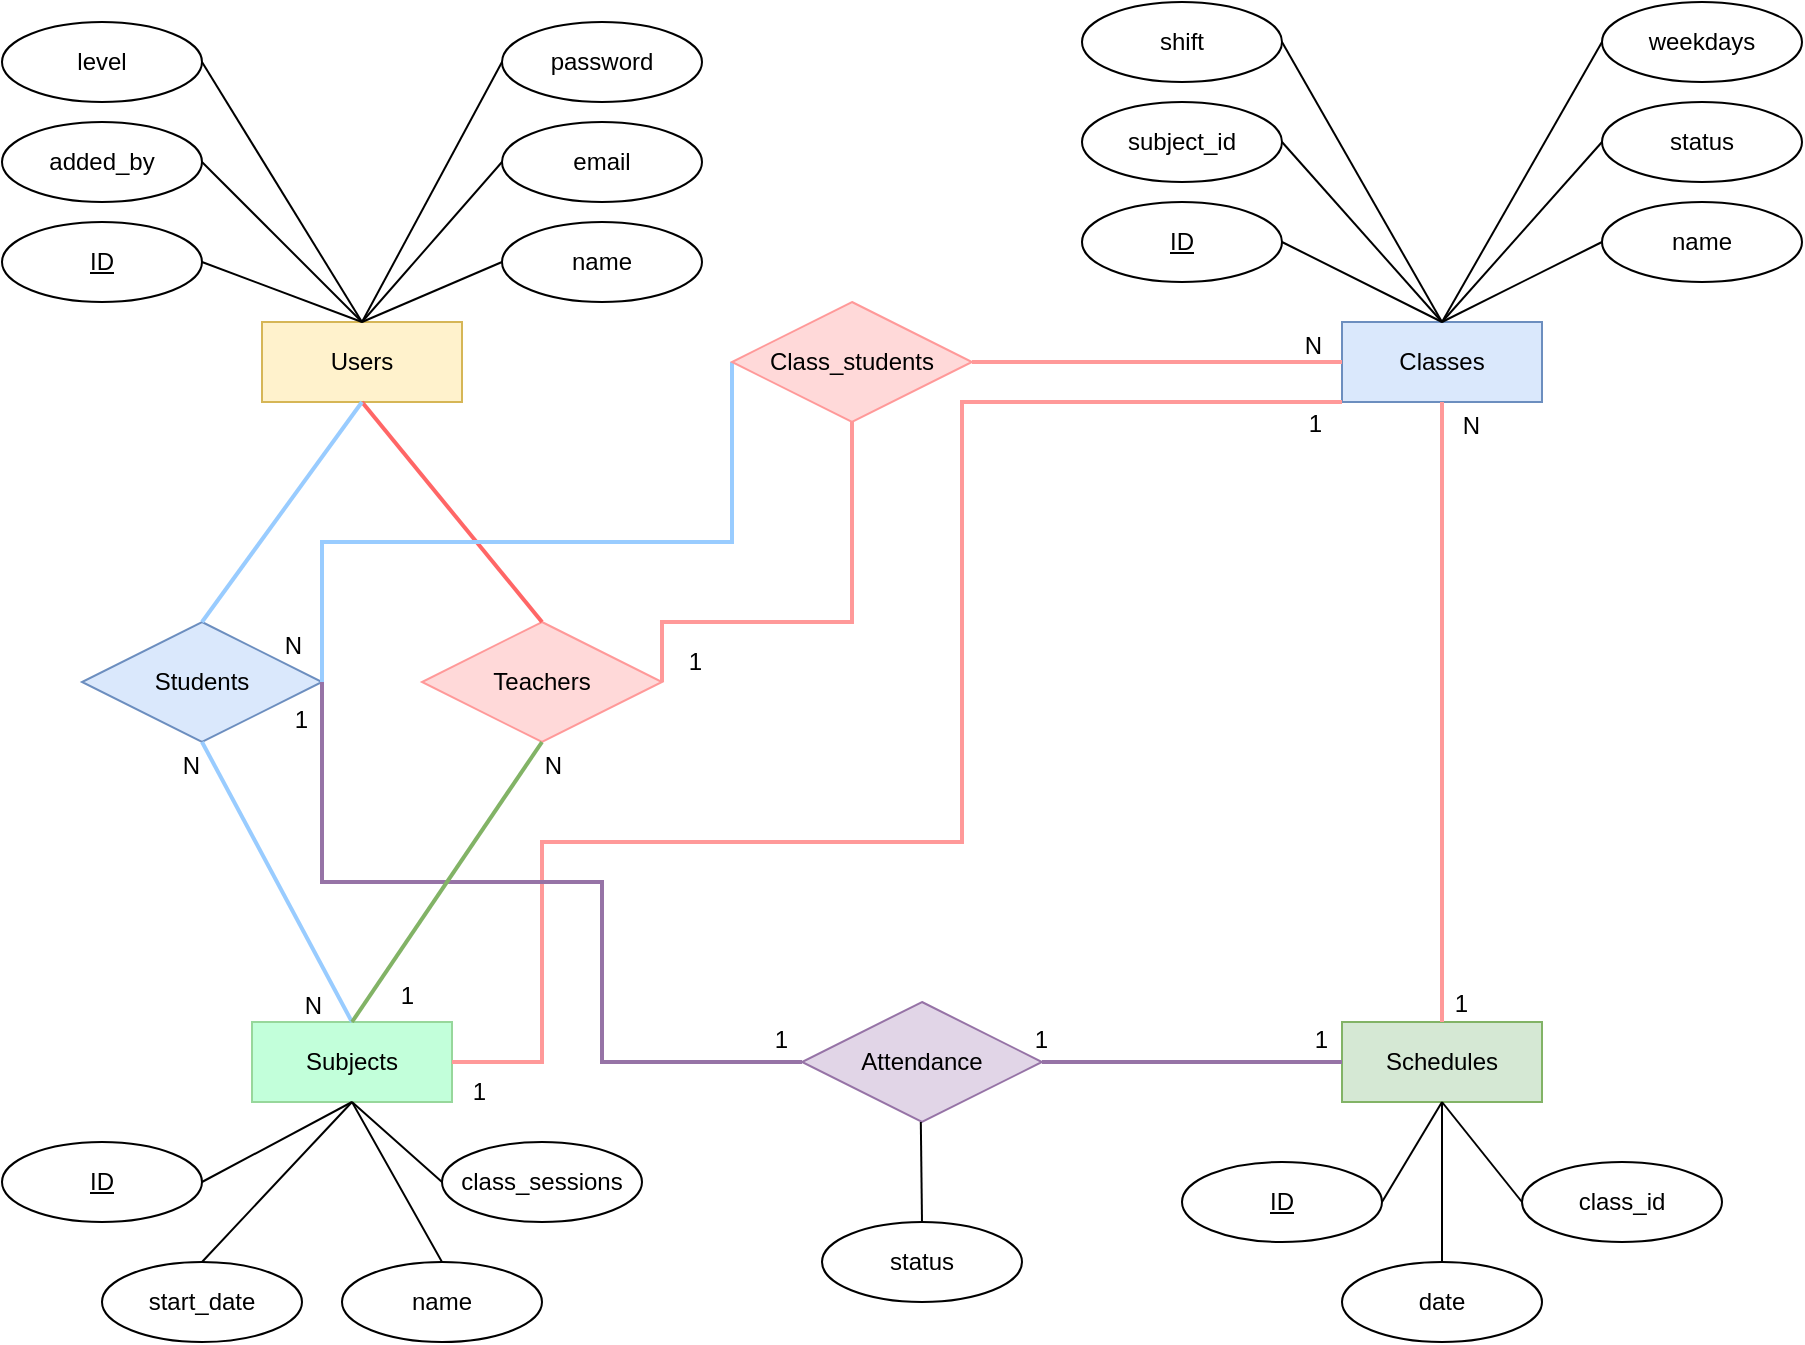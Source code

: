 <mxfile version="20.3.0" type="device" pages="2"><diagram id="RVS4vTHo4e1mxzvXsNul" name="Trang-1"><mxGraphModel dx="1342" dy="697" grid="1" gridSize="10" guides="1" tooltips="1" connect="1" arrows="1" fold="1" page="1" pageScale="1" pageWidth="1169" pageHeight="827" math="0" shadow="0"><root><mxCell id="0"/><mxCell id="1" parent="0"/><mxCell id="qyqNuD9nH8HEJMJyF9cg-1" value="Users" style="whiteSpace=wrap;html=1;align=center;fillColor=#fff2cc;strokeColor=#d6b656;" parent="1" vertex="1"><mxGeometry x="350" y="250" width="100" height="40" as="geometry"/></mxCell><mxCell id="qyqNuD9nH8HEJMJyF9cg-4" value="ID" style="ellipse;whiteSpace=wrap;html=1;align=center;fontStyle=4;" parent="1" vertex="1"><mxGeometry x="220" y="200" width="100" height="40" as="geometry"/></mxCell><mxCell id="qyqNuD9nH8HEJMJyF9cg-5" value="" style="endArrow=none;html=1;rounded=0;exitX=1;exitY=0.5;exitDx=0;exitDy=0;entryX=0.5;entryY=0;entryDx=0;entryDy=0;" parent="1" source="qyqNuD9nH8HEJMJyF9cg-4" target="qyqNuD9nH8HEJMJyF9cg-1" edge="1"><mxGeometry relative="1" as="geometry"><mxPoint x="500" y="370" as="sourcePoint"/><mxPoint x="660" y="370" as="targetPoint"/></mxGeometry></mxCell><mxCell id="qyqNuD9nH8HEJMJyF9cg-7" value="name" style="ellipse;whiteSpace=wrap;html=1;align=center;" parent="1" vertex="1"><mxGeometry x="470" y="200" width="100" height="40" as="geometry"/></mxCell><mxCell id="qyqNuD9nH8HEJMJyF9cg-8" value="email" style="ellipse;whiteSpace=wrap;html=1;align=center;" parent="1" vertex="1"><mxGeometry x="470" y="150" width="100" height="40" as="geometry"/></mxCell><mxCell id="qyqNuD9nH8HEJMJyF9cg-9" value="password" style="ellipse;whiteSpace=wrap;html=1;align=center;" parent="1" vertex="1"><mxGeometry x="470" y="100" width="100" height="40" as="geometry"/></mxCell><mxCell id="qyqNuD9nH8HEJMJyF9cg-10" value="level" style="ellipse;whiteSpace=wrap;html=1;align=center;" parent="1" vertex="1"><mxGeometry x="220" y="100" width="100" height="40" as="geometry"/></mxCell><mxCell id="qyqNuD9nH8HEJMJyF9cg-11" value="added_by" style="ellipse;whiteSpace=wrap;html=1;align=center;" parent="1" vertex="1"><mxGeometry x="220" y="150" width="100" height="40" as="geometry"/></mxCell><mxCell id="qyqNuD9nH8HEJMJyF9cg-12" value="" style="endArrow=none;html=1;rounded=0;exitX=1;exitY=0.5;exitDx=0;exitDy=0;entryX=0.5;entryY=0;entryDx=0;entryDy=0;" parent="1" source="qyqNuD9nH8HEJMJyF9cg-11" target="qyqNuD9nH8HEJMJyF9cg-1" edge="1"><mxGeometry relative="1" as="geometry"><mxPoint x="500" y="370" as="sourcePoint"/><mxPoint x="660" y="370" as="targetPoint"/></mxGeometry></mxCell><mxCell id="qyqNuD9nH8HEJMJyF9cg-13" value="" style="endArrow=none;html=1;rounded=0;exitX=1;exitY=0.5;exitDx=0;exitDy=0;entryX=0.5;entryY=0;entryDx=0;entryDy=0;" parent="1" source="qyqNuD9nH8HEJMJyF9cg-10" target="qyqNuD9nH8HEJMJyF9cg-1" edge="1"><mxGeometry relative="1" as="geometry"><mxPoint x="500" y="370" as="sourcePoint"/><mxPoint x="660" y="370" as="targetPoint"/></mxGeometry></mxCell><mxCell id="qyqNuD9nH8HEJMJyF9cg-14" value="" style="endArrow=none;html=1;rounded=0;exitX=0;exitY=0.5;exitDx=0;exitDy=0;entryX=0.5;entryY=0;entryDx=0;entryDy=0;" parent="1" source="qyqNuD9nH8HEJMJyF9cg-9" target="qyqNuD9nH8HEJMJyF9cg-1" edge="1"><mxGeometry relative="1" as="geometry"><mxPoint x="500" y="370" as="sourcePoint"/><mxPoint x="660" y="370" as="targetPoint"/></mxGeometry></mxCell><mxCell id="qyqNuD9nH8HEJMJyF9cg-15" value="" style="endArrow=none;html=1;rounded=0;exitX=0.5;exitY=0;exitDx=0;exitDy=0;entryX=0;entryY=0.5;entryDx=0;entryDy=0;" parent="1" source="qyqNuD9nH8HEJMJyF9cg-1" target="qyqNuD9nH8HEJMJyF9cg-8" edge="1"><mxGeometry relative="1" as="geometry"><mxPoint x="500" y="370" as="sourcePoint"/><mxPoint x="660" y="370" as="targetPoint"/></mxGeometry></mxCell><mxCell id="qyqNuD9nH8HEJMJyF9cg-16" value="" style="endArrow=none;html=1;rounded=0;exitX=0.5;exitY=0;exitDx=0;exitDy=0;entryX=0;entryY=0.5;entryDx=0;entryDy=0;" parent="1" source="qyqNuD9nH8HEJMJyF9cg-1" target="qyqNuD9nH8HEJMJyF9cg-7" edge="1"><mxGeometry relative="1" as="geometry"><mxPoint x="500" y="370" as="sourcePoint"/><mxPoint x="660" y="370" as="targetPoint"/></mxGeometry></mxCell><mxCell id="qyqNuD9nH8HEJMJyF9cg-18" value="Classes" style="whiteSpace=wrap;html=1;align=center;fillColor=#dae8fc;strokeColor=#6c8ebf;" parent="1" vertex="1"><mxGeometry x="890" y="250" width="100" height="40" as="geometry"/></mxCell><mxCell id="qyqNuD9nH8HEJMJyF9cg-19" value="ID" style="ellipse;whiteSpace=wrap;html=1;align=center;fontStyle=4;" parent="1" vertex="1"><mxGeometry x="760" y="190" width="100" height="40" as="geometry"/></mxCell><mxCell id="qyqNuD9nH8HEJMJyF9cg-20" value="" style="endArrow=none;html=1;rounded=0;exitX=1;exitY=0.5;exitDx=0;exitDy=0;entryX=0.5;entryY=0;entryDx=0;entryDy=0;" parent="1" source="qyqNuD9nH8HEJMJyF9cg-19" target="qyqNuD9nH8HEJMJyF9cg-18" edge="1"><mxGeometry relative="1" as="geometry"><mxPoint x="1040" y="370" as="sourcePoint"/><mxPoint x="1200" y="370" as="targetPoint"/></mxGeometry></mxCell><mxCell id="qyqNuD9nH8HEJMJyF9cg-21" value="name" style="ellipse;whiteSpace=wrap;html=1;align=center;" parent="1" vertex="1"><mxGeometry x="1020" y="190" width="100" height="40" as="geometry"/></mxCell><mxCell id="qyqNuD9nH8HEJMJyF9cg-22" value="status" style="ellipse;whiteSpace=wrap;html=1;align=center;" parent="1" vertex="1"><mxGeometry x="1020" y="140" width="100" height="40" as="geometry"/></mxCell><mxCell id="qyqNuD9nH8HEJMJyF9cg-23" value="weekdays" style="ellipse;whiteSpace=wrap;html=1;align=center;" parent="1" vertex="1"><mxGeometry x="1020" y="90" width="100" height="40" as="geometry"/></mxCell><mxCell id="qyqNuD9nH8HEJMJyF9cg-24" value="shift" style="ellipse;whiteSpace=wrap;html=1;align=center;" parent="1" vertex="1"><mxGeometry x="760" y="90" width="100" height="40" as="geometry"/></mxCell><mxCell id="qyqNuD9nH8HEJMJyF9cg-25" value="subject_id" style="ellipse;whiteSpace=wrap;html=1;align=center;" parent="1" vertex="1"><mxGeometry x="760" y="140" width="100" height="40" as="geometry"/></mxCell><mxCell id="qyqNuD9nH8HEJMJyF9cg-26" value="" style="endArrow=none;html=1;rounded=0;exitX=1;exitY=0.5;exitDx=0;exitDy=0;entryX=0.5;entryY=0;entryDx=0;entryDy=0;" parent="1" source="qyqNuD9nH8HEJMJyF9cg-25" target="qyqNuD9nH8HEJMJyF9cg-18" edge="1"><mxGeometry relative="1" as="geometry"><mxPoint x="1040" y="370" as="sourcePoint"/><mxPoint x="1200" y="370" as="targetPoint"/></mxGeometry></mxCell><mxCell id="qyqNuD9nH8HEJMJyF9cg-27" value="" style="endArrow=none;html=1;rounded=0;exitX=1;exitY=0.5;exitDx=0;exitDy=0;entryX=0.5;entryY=0;entryDx=0;entryDy=0;" parent="1" source="qyqNuD9nH8HEJMJyF9cg-24" target="qyqNuD9nH8HEJMJyF9cg-18" edge="1"><mxGeometry relative="1" as="geometry"><mxPoint x="1040" y="370" as="sourcePoint"/><mxPoint x="1200" y="370" as="targetPoint"/></mxGeometry></mxCell><mxCell id="qyqNuD9nH8HEJMJyF9cg-28" value="" style="endArrow=none;html=1;rounded=0;exitX=0;exitY=0.5;exitDx=0;exitDy=0;entryX=0.5;entryY=0;entryDx=0;entryDy=0;" parent="1" source="qyqNuD9nH8HEJMJyF9cg-23" target="qyqNuD9nH8HEJMJyF9cg-18" edge="1"><mxGeometry relative="1" as="geometry"><mxPoint x="1040" y="370" as="sourcePoint"/><mxPoint x="1200" y="370" as="targetPoint"/></mxGeometry></mxCell><mxCell id="qyqNuD9nH8HEJMJyF9cg-29" value="" style="endArrow=none;html=1;rounded=0;exitX=0.5;exitY=0;exitDx=0;exitDy=0;entryX=0;entryY=0.5;entryDx=0;entryDy=0;" parent="1" source="qyqNuD9nH8HEJMJyF9cg-18" target="qyqNuD9nH8HEJMJyF9cg-22" edge="1"><mxGeometry relative="1" as="geometry"><mxPoint x="1040" y="370" as="sourcePoint"/><mxPoint x="1200" y="370" as="targetPoint"/></mxGeometry></mxCell><mxCell id="qyqNuD9nH8HEJMJyF9cg-30" value="" style="endArrow=none;html=1;rounded=0;exitX=0.5;exitY=0;exitDx=0;exitDy=0;entryX=0;entryY=0.5;entryDx=0;entryDy=0;" parent="1" source="qyqNuD9nH8HEJMJyF9cg-18" target="qyqNuD9nH8HEJMJyF9cg-21" edge="1"><mxGeometry relative="1" as="geometry"><mxPoint x="1040" y="370" as="sourcePoint"/><mxPoint x="1200" y="370" as="targetPoint"/></mxGeometry></mxCell><mxCell id="qyqNuD9nH8HEJMJyF9cg-31" value="Schedules" style="whiteSpace=wrap;html=1;align=center;fillColor=#d5e8d4;strokeColor=#82b366;" parent="1" vertex="1"><mxGeometry x="890" y="600" width="100" height="40" as="geometry"/></mxCell><mxCell id="qyqNuD9nH8HEJMJyF9cg-32" value="ID" style="ellipse;whiteSpace=wrap;html=1;align=center;fontStyle=4;" parent="1" vertex="1"><mxGeometry x="810" y="670" width="100" height="40" as="geometry"/></mxCell><mxCell id="qyqNuD9nH8HEJMJyF9cg-33" value="" style="endArrow=none;html=1;rounded=0;exitX=1;exitY=0.5;exitDx=0;exitDy=0;entryX=0.5;entryY=1;entryDx=0;entryDy=0;" parent="1" source="qyqNuD9nH8HEJMJyF9cg-32" target="qyqNuD9nH8HEJMJyF9cg-31" edge="1"><mxGeometry relative="1" as="geometry"><mxPoint x="1040" y="720" as="sourcePoint"/><mxPoint x="1200" y="720" as="targetPoint"/></mxGeometry></mxCell><mxCell id="qyqNuD9nH8HEJMJyF9cg-34" value="class_id" style="ellipse;whiteSpace=wrap;html=1;align=center;" parent="1" vertex="1"><mxGeometry x="980" y="670" width="100" height="40" as="geometry"/></mxCell><mxCell id="qyqNuD9nH8HEJMJyF9cg-35" value="date" style="ellipse;whiteSpace=wrap;html=1;align=center;" parent="1" vertex="1"><mxGeometry x="890" y="720" width="100" height="40" as="geometry"/></mxCell><mxCell id="qyqNuD9nH8HEJMJyF9cg-42" value="" style="endArrow=none;html=1;rounded=0;exitX=0.5;exitY=1;exitDx=0;exitDy=0;entryX=0.5;entryY=0;entryDx=0;entryDy=0;" parent="1" source="qyqNuD9nH8HEJMJyF9cg-31" target="qyqNuD9nH8HEJMJyF9cg-35" edge="1"><mxGeometry relative="1" as="geometry"><mxPoint x="1040" y="720" as="sourcePoint"/><mxPoint x="1200" y="720" as="targetPoint"/></mxGeometry></mxCell><mxCell id="qyqNuD9nH8HEJMJyF9cg-43" value="" style="endArrow=none;html=1;rounded=0;exitX=0.5;exitY=1;exitDx=0;exitDy=0;entryX=0;entryY=0.5;entryDx=0;entryDy=0;" parent="1" source="qyqNuD9nH8HEJMJyF9cg-31" target="qyqNuD9nH8HEJMJyF9cg-34" edge="1"><mxGeometry relative="1" as="geometry"><mxPoint x="1040" y="720" as="sourcePoint"/><mxPoint x="1200" y="720" as="targetPoint"/></mxGeometry></mxCell><mxCell id="qyqNuD9nH8HEJMJyF9cg-71" value="Subjects" style="whiteSpace=wrap;html=1;align=center;fillColor=#C2FFDA;strokeColor=#97D79B;" parent="1" vertex="1"><mxGeometry x="345" y="600" width="100" height="40" as="geometry"/></mxCell><mxCell id="qyqNuD9nH8HEJMJyF9cg-72" value="ID" style="ellipse;whiteSpace=wrap;html=1;align=center;fontStyle=4;" parent="1" vertex="1"><mxGeometry x="220" y="660" width="100" height="40" as="geometry"/></mxCell><mxCell id="qyqNuD9nH8HEJMJyF9cg-73" value="" style="endArrow=none;html=1;rounded=0;exitX=1;exitY=0.5;exitDx=0;exitDy=0;entryX=0.5;entryY=1;entryDx=0;entryDy=0;" parent="1" source="qyqNuD9nH8HEJMJyF9cg-72" target="qyqNuD9nH8HEJMJyF9cg-71" edge="1"><mxGeometry relative="1" as="geometry"><mxPoint x="495" y="720" as="sourcePoint"/><mxPoint x="655" y="720" as="targetPoint"/></mxGeometry></mxCell><mxCell id="qyqNuD9nH8HEJMJyF9cg-74" value="class_sessions" style="ellipse;whiteSpace=wrap;html=1;align=center;" parent="1" vertex="1"><mxGeometry x="440" y="660" width="100" height="40" as="geometry"/></mxCell><mxCell id="qyqNuD9nH8HEJMJyF9cg-75" value="start_date" style="ellipse;whiteSpace=wrap;html=1;align=center;" parent="1" vertex="1"><mxGeometry x="270" y="720" width="100" height="40" as="geometry"/></mxCell><mxCell id="qyqNuD9nH8HEJMJyF9cg-76" value="" style="endArrow=none;html=1;rounded=0;exitX=0.5;exitY=1;exitDx=0;exitDy=0;entryX=0.5;entryY=0;entryDx=0;entryDy=0;" parent="1" source="qyqNuD9nH8HEJMJyF9cg-71" target="qyqNuD9nH8HEJMJyF9cg-75" edge="1"><mxGeometry relative="1" as="geometry"><mxPoint x="495" y="720" as="sourcePoint"/><mxPoint x="655" y="720" as="targetPoint"/></mxGeometry></mxCell><mxCell id="qyqNuD9nH8HEJMJyF9cg-77" value="" style="endArrow=none;html=1;rounded=0;exitX=0.5;exitY=1;exitDx=0;exitDy=0;entryX=0;entryY=0.5;entryDx=0;entryDy=0;" parent="1" source="qyqNuD9nH8HEJMJyF9cg-71" target="qyqNuD9nH8HEJMJyF9cg-74" edge="1"><mxGeometry relative="1" as="geometry"><mxPoint x="495" y="720" as="sourcePoint"/><mxPoint x="655" y="720" as="targetPoint"/></mxGeometry></mxCell><mxCell id="qyqNuD9nH8HEJMJyF9cg-78" value="name" style="ellipse;whiteSpace=wrap;html=1;align=center;" parent="1" vertex="1"><mxGeometry x="390" y="720" width="100" height="40" as="geometry"/></mxCell><mxCell id="qyqNuD9nH8HEJMJyF9cg-79" value="" style="endArrow=none;html=1;rounded=0;exitX=0.5;exitY=1;exitDx=0;exitDy=0;entryX=0.5;entryY=0;entryDx=0;entryDy=0;" parent="1" source="qyqNuD9nH8HEJMJyF9cg-71" target="qyqNuD9nH8HEJMJyF9cg-78" edge="1"><mxGeometry relative="1" as="geometry"><mxPoint x="460" y="650" as="sourcePoint"/><mxPoint x="720" y="770" as="targetPoint"/></mxGeometry></mxCell><mxCell id="qyqNuD9nH8HEJMJyF9cg-80" value="Students" style="shape=rhombus;perimeter=rhombusPerimeter;whiteSpace=wrap;html=1;align=center;fillColor=#dae8fc;strokeColor=#6c8ebf;" parent="1" vertex="1"><mxGeometry x="260" y="400" width="120" height="60" as="geometry"/></mxCell><mxCell id="qyqNuD9nH8HEJMJyF9cg-81" value="Teachers" style="shape=rhombus;perimeter=rhombusPerimeter;whiteSpace=wrap;html=1;align=center;fillColor=#FFD9D9;strokeColor=#FF9999;" parent="1" vertex="1"><mxGeometry x="430" y="400" width="120" height="60" as="geometry"/></mxCell><mxCell id="qyqNuD9nH8HEJMJyF9cg-85" value="" style="endArrow=none;html=1;rounded=0;entryX=0.5;entryY=1;entryDx=0;entryDy=0;exitX=0.5;exitY=0;exitDx=0;exitDy=0;strokeColor=#FF6666;strokeWidth=2;" parent="1" source="qyqNuD9nH8HEJMJyF9cg-81" target="qyqNuD9nH8HEJMJyF9cg-1" edge="1"><mxGeometry relative="1" as="geometry"><mxPoint x="500" y="430" as="sourcePoint"/><mxPoint x="660" y="430" as="targetPoint"/></mxGeometry></mxCell><mxCell id="qyqNuD9nH8HEJMJyF9cg-86" value="N" style="resizable=0;html=1;align=right;verticalAlign=bottom;" parent="qyqNuD9nH8HEJMJyF9cg-85" connectable="0" vertex="1"><mxGeometry x="1" relative="1" as="geometry"><mxPoint x="100" y="190" as="offset"/></mxGeometry></mxCell><mxCell id="qyqNuD9nH8HEJMJyF9cg-88" value="" style="endArrow=none;html=1;rounded=0;entryX=0.5;entryY=0;entryDx=0;entryDy=0;exitX=0.5;exitY=1;exitDx=0;exitDy=0;strokeColor=#99CCFF;strokeWidth=2;" parent="1" source="qyqNuD9nH8HEJMJyF9cg-80" target="qyqNuD9nH8HEJMJyF9cg-71" edge="1"><mxGeometry relative="1" as="geometry"><mxPoint x="210" y="430" as="sourcePoint"/><mxPoint x="370" y="430" as="targetPoint"/></mxGeometry></mxCell><mxCell id="qyqNuD9nH8HEJMJyF9cg-89" value="N" style="resizable=0;html=1;align=right;verticalAlign=bottom;" parent="qyqNuD9nH8HEJMJyF9cg-88" connectable="0" vertex="1"><mxGeometry x="1" relative="1" as="geometry"><mxPoint x="-15" as="offset"/></mxGeometry></mxCell><mxCell id="qyqNuD9nH8HEJMJyF9cg-90" value="" style="endArrow=none;html=1;rounded=0;entryX=0.5;entryY=1;entryDx=0;entryDy=0;exitX=0.5;exitY=0;exitDx=0;exitDy=0;strokeColor=#99CCFF;strokeWidth=2;" parent="1" source="qyqNuD9nH8HEJMJyF9cg-80" target="qyqNuD9nH8HEJMJyF9cg-1" edge="1"><mxGeometry relative="1" as="geometry"><mxPoint x="500" y="410" as="sourcePoint"/><mxPoint x="410" y="300" as="targetPoint"/></mxGeometry></mxCell><mxCell id="qyqNuD9nH8HEJMJyF9cg-91" value="N" style="resizable=0;html=1;align=right;verticalAlign=bottom;" parent="qyqNuD9nH8HEJMJyF9cg-90" connectable="0" vertex="1"><mxGeometry x="1" relative="1" as="geometry"><mxPoint x="-80" y="190" as="offset"/></mxGeometry></mxCell><mxCell id="qyqNuD9nH8HEJMJyF9cg-93" value="1" style="resizable=0;html=1;align=right;verticalAlign=bottom;" parent="1" connectable="0" vertex="1"><mxGeometry x="395.003" y="740.001" as="geometry"><mxPoint x="31" y="-145" as="offset"/></mxGeometry></mxCell><mxCell id="qyqNuD9nH8HEJMJyF9cg-96" value="" style="endArrow=none;html=1;rounded=0;strokeColor=#99CCFF;strokeWidth=2;entryX=1;entryY=0.5;entryDx=0;entryDy=0;exitX=0;exitY=0.5;exitDx=0;exitDy=0;edgeStyle=orthogonalEdgeStyle;" parent="1" source="qyqNuD9nH8HEJMJyF9cg-102" target="qyqNuD9nH8HEJMJyF9cg-80" edge="1"><mxGeometry relative="1" as="geometry"><mxPoint x="560" y="260" as="sourcePoint"/><mxPoint x="720" y="260" as="targetPoint"/><Array as="points"><mxPoint x="585" y="360"/><mxPoint x="380" y="360"/></Array></mxGeometry></mxCell><mxCell id="qyqNuD9nH8HEJMJyF9cg-97" value="N" style="resizable=0;html=1;align=right;verticalAlign=bottom;strokeColor=#FF9999;fillColor=#FFD9D9;" parent="qyqNuD9nH8HEJMJyF9cg-96" connectable="0" vertex="1"><mxGeometry x="1" relative="1" as="geometry"><mxPoint x="-10" y="-10" as="offset"/></mxGeometry></mxCell><mxCell id="qyqNuD9nH8HEJMJyF9cg-98" value="N" style="resizable=0;html=1;align=right;verticalAlign=bottom;strokeColor=#FF9999;fillColor=#FFD9D9;" parent="1" connectable="0" vertex="1"><mxGeometry x="880.0" y="270.0" as="geometry"/></mxCell><mxCell id="qyqNuD9nH8HEJMJyF9cg-99" value="" style="endArrow=none;html=1;rounded=0;strokeColor=#FF9999;strokeWidth=2;entryX=1;entryY=0.5;entryDx=0;entryDy=0;edgeStyle=orthogonalEdgeStyle;exitX=0.5;exitY=1;exitDx=0;exitDy=0;" parent="1" source="qyqNuD9nH8HEJMJyF9cg-102" target="qyqNuD9nH8HEJMJyF9cg-81" edge="1"><mxGeometry relative="1" as="geometry"><mxPoint x="760" y="340" as="sourcePoint"/><mxPoint x="570" y="430.0" as="targetPoint"/><Array as="points"><mxPoint x="645" y="400"/><mxPoint x="550" y="400"/></Array></mxGeometry></mxCell><mxCell id="qyqNuD9nH8HEJMJyF9cg-101" value="1" style="resizable=0;html=1;align=right;verticalAlign=bottom;strokeColor=#FF9999;fillColor=#FFD9D9;" parent="1" connectable="0" vertex="1"><mxGeometry x="570.0" y="420.0" as="geometry"><mxPoint y="8" as="offset"/></mxGeometry></mxCell><mxCell id="qyqNuD9nH8HEJMJyF9cg-102" value="Class_students" style="shape=rhombus;perimeter=rhombusPerimeter;whiteSpace=wrap;html=1;align=center;strokeColor=#FF9999;fillColor=#FFD9D9;" parent="1" vertex="1"><mxGeometry x="585" y="240" width="120" height="60" as="geometry"/></mxCell><mxCell id="qyqNuD9nH8HEJMJyF9cg-103" value="" style="endArrow=none;html=1;rounded=0;strokeColor=#FF9999;strokeWidth=2;exitX=0;exitY=0.5;exitDx=0;exitDy=0;entryX=1;entryY=0.5;entryDx=0;entryDy=0;" parent="1" source="qyqNuD9nH8HEJMJyF9cg-18" target="qyqNuD9nH8HEJMJyF9cg-102" edge="1"><mxGeometry relative="1" as="geometry"><mxPoint x="640" y="290" as="sourcePoint"/><mxPoint x="700" y="290" as="targetPoint"/></mxGeometry></mxCell><mxCell id="qyqNuD9nH8HEJMJyF9cg-108" value="" style="endArrow=none;html=1;rounded=0;strokeColor=#FF9999;strokeWidth=2;exitX=0.5;exitY=0;exitDx=0;exitDy=0;entryX=0.5;entryY=1;entryDx=0;entryDy=0;" parent="1" source="qyqNuD9nH8HEJMJyF9cg-31" target="qyqNuD9nH8HEJMJyF9cg-18" edge="1"><mxGeometry relative="1" as="geometry"><mxPoint x="880" y="490" as="sourcePoint"/><mxPoint x="1040" y="490" as="targetPoint"/></mxGeometry></mxCell><mxCell id="qyqNuD9nH8HEJMJyF9cg-111" value="1" style="resizable=0;html=1;align=right;verticalAlign=bottom;strokeColor=#FF9999;fillColor=#FFD9D9;" parent="1" connectable="0" vertex="1"><mxGeometry x="604.0" y="429.0" as="geometry"><mxPoint x="349" y="170" as="offset"/></mxGeometry></mxCell><mxCell id="qyqNuD9nH8HEJMJyF9cg-112" value="N" style="resizable=0;html=1;align=right;verticalAlign=bottom;strokeColor=#FF9999;fillColor=#FFD9D9;" parent="1" connectable="0" vertex="1"><mxGeometry x="610.0" y="140.0" as="geometry"><mxPoint x="349" y="170" as="offset"/></mxGeometry></mxCell><mxCell id="qyqNuD9nH8HEJMJyF9cg-116" value="1" style="resizable=0;html=1;align=right;verticalAlign=bottom;strokeColor=#FF9999;fillColor=#FFD9D9;" parent="1" connectable="0" vertex="1"><mxGeometry x="460.003" y="629.996" as="geometry"><mxPoint x="2" y="14" as="offset"/></mxGeometry></mxCell><mxCell id="qyqNuD9nH8HEJMJyF9cg-115" value="" style="endArrow=none;html=1;rounded=0;strokeColor=#FF9999;strokeWidth=2;exitX=1;exitY=0.5;exitDx=0;exitDy=0;entryX=0;entryY=1;entryDx=0;entryDy=0;edgeStyle=orthogonalEdgeStyle;" parent="1" source="qyqNuD9nH8HEJMJyF9cg-71" target="qyqNuD9nH8HEJMJyF9cg-18" edge="1"><mxGeometry relative="1" as="geometry"><mxPoint x="950" y="610" as="sourcePoint"/><mxPoint x="950" y="300" as="targetPoint"/><Array as="points"><mxPoint x="490" y="620"/><mxPoint x="490" y="510"/><mxPoint x="700" y="510"/><mxPoint x="700" y="290"/></Array></mxGeometry></mxCell><mxCell id="qyqNuD9nH8HEJMJyF9cg-117" value="1" style="resizable=0;html=1;align=right;verticalAlign=bottom;strokeColor=#FF9999;fillColor=#FFD9D9;" parent="1" connectable="0" vertex="1"><mxGeometry x="880.003" y="309.996" as="geometry"/></mxCell><mxCell id="qyqNuD9nH8HEJMJyF9cg-119" value="" style="endArrow=none;html=1;rounded=0;strokeColor=#9673a6;strokeWidth=2;entryX=0;entryY=0.5;entryDx=0;entryDy=0;exitX=1;exitY=0.5;exitDx=0;exitDy=0;edgeStyle=orthogonalEdgeStyle;fillColor=#e1d5e7;" parent="1" source="qyqNuD9nH8HEJMJyF9cg-80" target="qyqNuD9nH8HEJMJyF9cg-118" edge="1"><mxGeometry relative="1" as="geometry"><mxPoint x="380" y="430" as="sourcePoint"/><mxPoint x="820" y="540" as="targetPoint"/><Array as="points"><mxPoint x="380" y="530"/><mxPoint x="520" y="530"/><mxPoint x="520" y="620"/></Array></mxGeometry></mxCell><mxCell id="qyqNuD9nH8HEJMJyF9cg-118" value="Attendance" style="shape=rhombus;perimeter=rhombusPerimeter;whiteSpace=wrap;html=1;align=center;fillColor=#e1d5e7;strokeColor=#9673a6;" parent="1" vertex="1"><mxGeometry x="620" y="590" width="120" height="60" as="geometry"/></mxCell><mxCell id="qyqNuD9nH8HEJMJyF9cg-120" value="1" style="resizable=0;html=1;align=right;verticalAlign=bottom;" parent="1" connectable="0" vertex="1"><mxGeometry x="380.003" y="450.001" as="geometry"><mxPoint x="-7" y="7" as="offset"/></mxGeometry></mxCell><mxCell id="qyqNuD9nH8HEJMJyF9cg-121" value="1" style="resizable=0;html=1;align=right;verticalAlign=bottom;" parent="1" connectable="0" vertex="1"><mxGeometry x="620.003" y="610.001" as="geometry"><mxPoint x="-7" y="7" as="offset"/></mxGeometry></mxCell><mxCell id="qyqNuD9nH8HEJMJyF9cg-123" value="" style="endArrow=none;html=1;rounded=0;strokeColor=#9673a6;strokeWidth=2;entryX=0;entryY=0.5;entryDx=0;entryDy=0;exitX=1;exitY=0.5;exitDx=0;exitDy=0;fillColor=#e1d5e7;" parent="1" source="qyqNuD9nH8HEJMJyF9cg-118" target="qyqNuD9nH8HEJMJyF9cg-31" edge="1"><mxGeometry relative="1" as="geometry"><mxPoint x="550" y="430" as="sourcePoint"/><mxPoint x="710" y="430" as="targetPoint"/></mxGeometry></mxCell><mxCell id="qyqNuD9nH8HEJMJyF9cg-124" value="1" style="resizable=0;html=1;align=right;verticalAlign=bottom;" parent="1" connectable="0" vertex="1"><mxGeometry x="750.003" y="610.001" as="geometry"><mxPoint x="-7" y="7" as="offset"/></mxGeometry></mxCell><mxCell id="qyqNuD9nH8HEJMJyF9cg-125" value="1" style="resizable=0;html=1;align=right;verticalAlign=bottom;" parent="1" connectable="0" vertex="1"><mxGeometry x="890.003" y="610.001" as="geometry"><mxPoint x="-7" y="7" as="offset"/></mxGeometry></mxCell><mxCell id="XWWiNTLdljAd9w-8pAvz-1" value="" style="endArrow=none;html=1;rounded=0;strokeColor=#82b366;exitX=0.5;exitY=0;exitDx=0;exitDy=0;entryX=0.5;entryY=1;entryDx=0;entryDy=0;strokeWidth=2;fillColor=#d5e8d4;" edge="1" parent="1" source="qyqNuD9nH8HEJMJyF9cg-71" target="qyqNuD9nH8HEJMJyF9cg-81"><mxGeometry width="50" height="50" relative="1" as="geometry"><mxPoint x="470" y="510" as="sourcePoint"/><mxPoint x="520" y="460" as="targetPoint"/></mxGeometry></mxCell><mxCell id="XWWiNTLdljAd9w-8pAvz-2" value="status" style="ellipse;whiteSpace=wrap;html=1;align=center;" vertex="1" parent="1"><mxGeometry x="630" y="700" width="100" height="40" as="geometry"/></mxCell><mxCell id="XWWiNTLdljAd9w-8pAvz-3" value="" style="endArrow=none;html=1;rounded=0;exitX=0.5;exitY=1;exitDx=0;exitDy=0;entryX=0.5;entryY=0;entryDx=0;entryDy=0;" edge="1" parent="1" target="XWWiNTLdljAd9w-8pAvz-2"><mxGeometry relative="1" as="geometry"><mxPoint x="679.41" y="650" as="sourcePoint"/><mxPoint x="680" y="690" as="targetPoint"/></mxGeometry></mxCell></root></mxGraphModel></diagram><diagram id="bD__KlEQdFK25-azrylW" name="Trang-2"><mxGraphModel dx="1312" dy="719" grid="1" gridSize="10" guides="1" tooltips="1" connect="1" arrows="1" fold="1" page="1" pageScale="1" pageWidth="1169" pageHeight="827" math="0" shadow="0"><root><mxCell id="0"/><mxCell id="1" parent="0"/></root></mxGraphModel></diagram></mxfile>